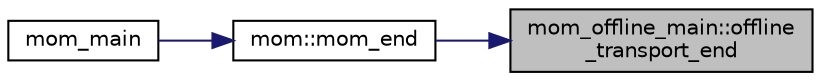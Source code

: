digraph "mom_offline_main::offline_transport_end"
{
 // INTERACTIVE_SVG=YES
 // LATEX_PDF_SIZE
  edge [fontname="Helvetica",fontsize="10",labelfontname="Helvetica",labelfontsize="10"];
  node [fontname="Helvetica",fontsize="10",shape=record];
  rankdir="RL";
  Node1 [label="mom_offline_main::offline\l_transport_end",height=0.2,width=0.4,color="black", fillcolor="grey75", style="filled", fontcolor="black",tooltip="Deallocates (if necessary) arrays within the offline control structure."];
  Node1 -> Node2 [dir="back",color="midnightblue",fontsize="10",style="solid",fontname="Helvetica"];
  Node2 [label="mom::mom_end",height=0.2,width=0.4,color="black", fillcolor="white", style="filled",URL="$namespacemom.html#ae6dad976fb4be1c7ba7fc1aff809616b",tooltip="End of ocean model, including memory deallocation."];
  Node2 -> Node3 [dir="back",color="midnightblue",fontsize="10",style="solid",fontname="Helvetica"];
  Node3 [label="mom_main",height=0.2,width=0.4,color="black", fillcolor="white", style="filled",URL="$MOM__driver_8F90.html#a08fffeb2d8e8acbf9ed4609be6d258c6",tooltip=" "];
}
